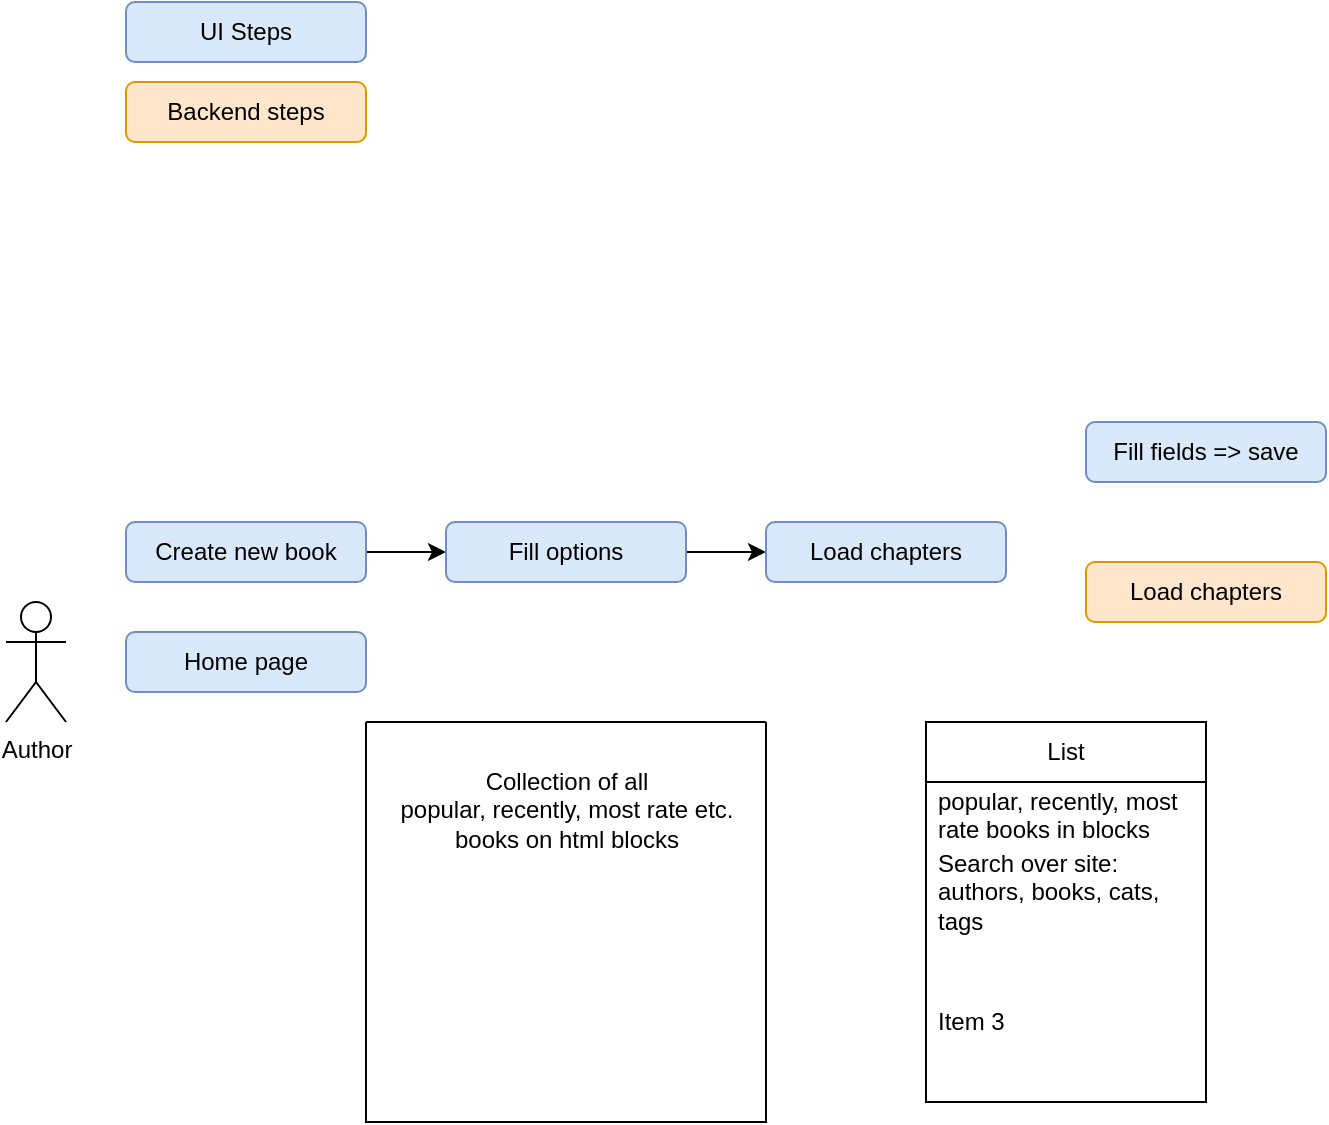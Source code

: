 <mxfile version="21.6.8" type="device">
  <diagram name="Страница — 1" id="gN2FD139f0a1CI0g0Oi1">
    <mxGraphModel dx="1015" dy="998" grid="1" gridSize="10" guides="1" tooltips="1" connect="1" arrows="1" fold="1" page="1" pageScale="1" pageWidth="1169" pageHeight="827" math="0" shadow="0">
      <root>
        <mxCell id="0" />
        <mxCell id="1" parent="0" />
        <mxCell id="-Vbrh3lomrH5qtIPTkv8-1" value="Author" style="shape=umlActor;verticalLabelPosition=bottom;verticalAlign=top;html=1;outlineConnect=0;" vertex="1" parent="1">
          <mxGeometry x="20" y="340" width="30" height="60" as="geometry" />
        </mxCell>
        <mxCell id="-Vbrh3lomrH5qtIPTkv8-6" style="edgeStyle=orthogonalEdgeStyle;rounded=0;orthogonalLoop=1;jettySize=auto;html=1;exitX=1;exitY=0.5;exitDx=0;exitDy=0;" edge="1" parent="1" source="-Vbrh3lomrH5qtIPTkv8-4" target="-Vbrh3lomrH5qtIPTkv8-5">
          <mxGeometry relative="1" as="geometry" />
        </mxCell>
        <mxCell id="-Vbrh3lomrH5qtIPTkv8-4" value="Create new book" style="rounded=1;whiteSpace=wrap;html=1;fillColor=#dae8fc;strokeColor=#6c8ebf;" vertex="1" parent="1">
          <mxGeometry x="80" y="300" width="120" height="30" as="geometry" />
        </mxCell>
        <mxCell id="-Vbrh3lomrH5qtIPTkv8-8" style="edgeStyle=orthogonalEdgeStyle;rounded=0;orthogonalLoop=1;jettySize=auto;html=1;exitX=1;exitY=0.5;exitDx=0;exitDy=0;entryX=0;entryY=0.5;entryDx=0;entryDy=0;" edge="1" parent="1" source="-Vbrh3lomrH5qtIPTkv8-5" target="-Vbrh3lomrH5qtIPTkv8-7">
          <mxGeometry relative="1" as="geometry" />
        </mxCell>
        <mxCell id="-Vbrh3lomrH5qtIPTkv8-5" value="Fill options" style="rounded=1;whiteSpace=wrap;html=1;fillColor=#dae8fc;strokeColor=#6c8ebf;" vertex="1" parent="1">
          <mxGeometry x="240" y="300" width="120" height="30" as="geometry" />
        </mxCell>
        <mxCell id="-Vbrh3lomrH5qtIPTkv8-7" value="Load chapters" style="rounded=1;whiteSpace=wrap;html=1;fillColor=#dae8fc;strokeColor=#6c8ebf;" vertex="1" parent="1">
          <mxGeometry x="400" y="300" width="120" height="30" as="geometry" />
        </mxCell>
        <mxCell id="-Vbrh3lomrH5qtIPTkv8-9" value="Fill fields =&amp;gt; save" style="rounded=1;whiteSpace=wrap;html=1;fillColor=#dae8fc;strokeColor=#6c8ebf;" vertex="1" parent="1">
          <mxGeometry x="560" y="250" width="120" height="30" as="geometry" />
        </mxCell>
        <mxCell id="-Vbrh3lomrH5qtIPTkv8-10" value="Load chapters" style="rounded=1;whiteSpace=wrap;html=1;fillColor=#ffe6cc;strokeColor=#d79b00;" vertex="1" parent="1">
          <mxGeometry x="560" y="320" width="120" height="30" as="geometry" />
        </mxCell>
        <mxCell id="-Vbrh3lomrH5qtIPTkv8-11" value="UI Steps" style="rounded=1;whiteSpace=wrap;html=1;fillColor=#dae8fc;strokeColor=#6c8ebf;" vertex="1" parent="1">
          <mxGeometry x="80" y="40" width="120" height="30" as="geometry" />
        </mxCell>
        <mxCell id="-Vbrh3lomrH5qtIPTkv8-12" value="Backend steps" style="rounded=1;whiteSpace=wrap;html=1;fillColor=#ffe6cc;strokeColor=#d79b00;" vertex="1" parent="1">
          <mxGeometry x="80" y="80" width="120" height="30" as="geometry" />
        </mxCell>
        <mxCell id="-Vbrh3lomrH5qtIPTkv8-13" value="Home page" style="rounded=1;whiteSpace=wrap;html=1;fillColor=#dae8fc;strokeColor=#6c8ebf;" vertex="1" parent="1">
          <mxGeometry x="80" y="355" width="120" height="30" as="geometry" />
        </mxCell>
        <mxCell id="-Vbrh3lomrH5qtIPTkv8-16" value="" style="swimlane;startSize=0;" vertex="1" parent="1">
          <mxGeometry x="200" y="400" width="200" height="200" as="geometry">
            <mxRectangle x="290" y="450" width="50" height="40" as="alternateBounds" />
          </mxGeometry>
        </mxCell>
        <mxCell id="-Vbrh3lomrH5qtIPTkv8-17" value="Collection of all &lt;br&gt;popular, recently, most rate etc.&lt;br&gt;books on html blocks&lt;br&gt;" style="text;html=1;align=center;verticalAlign=middle;resizable=0;points=[];autosize=1;strokeColor=none;fillColor=none;" vertex="1" parent="-Vbrh3lomrH5qtIPTkv8-16">
          <mxGeometry x="5" y="14" width="190" height="60" as="geometry" />
        </mxCell>
        <mxCell id="-Vbrh3lomrH5qtIPTkv8-18" value="List" style="swimlane;fontStyle=0;childLayout=stackLayout;horizontal=1;startSize=30;horizontalStack=0;resizeParent=1;resizeParentMax=0;resizeLast=0;collapsible=1;marginBottom=0;whiteSpace=wrap;html=1;" vertex="1" parent="1">
          <mxGeometry x="480" y="400" width="140" height="190" as="geometry" />
        </mxCell>
        <mxCell id="-Vbrh3lomrH5qtIPTkv8-19" value="popular, recently, most rate books in blocks" style="text;strokeColor=none;fillColor=none;align=left;verticalAlign=middle;spacingLeft=4;spacingRight=4;overflow=hidden;points=[[0,0.5],[1,0.5]];portConstraint=eastwest;rotatable=0;whiteSpace=wrap;html=1;" vertex="1" parent="-Vbrh3lomrH5qtIPTkv8-18">
          <mxGeometry y="30" width="140" height="30" as="geometry" />
        </mxCell>
        <mxCell id="-Vbrh3lomrH5qtIPTkv8-20" value="Search over site: authors, books, cats, tags" style="text;strokeColor=none;fillColor=none;align=left;verticalAlign=middle;spacingLeft=4;spacingRight=4;overflow=hidden;points=[[0,0.5],[1,0.5]];portConstraint=eastwest;rotatable=0;whiteSpace=wrap;html=1;" vertex="1" parent="-Vbrh3lomrH5qtIPTkv8-18">
          <mxGeometry y="60" width="140" height="50" as="geometry" />
        </mxCell>
        <mxCell id="-Vbrh3lomrH5qtIPTkv8-21" value="Item 3" style="text;strokeColor=none;fillColor=none;align=left;verticalAlign=middle;spacingLeft=4;spacingRight=4;overflow=hidden;points=[[0,0.5],[1,0.5]];portConstraint=eastwest;rotatable=0;whiteSpace=wrap;html=1;" vertex="1" parent="-Vbrh3lomrH5qtIPTkv8-18">
          <mxGeometry y="110" width="140" height="80" as="geometry" />
        </mxCell>
      </root>
    </mxGraphModel>
  </diagram>
</mxfile>
